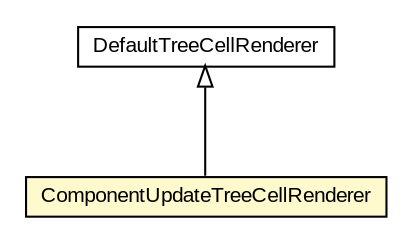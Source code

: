#!/usr/local/bin/dot
#
# Class diagram 
# Generated by UMLGraph version 5.3 (http://www.umlgraph.org/)
#

digraph G {
	edge [fontname="arial",fontsize=10,labelfontname="arial",labelfontsize=10];
	node [fontname="arial",fontsize=10,shape=plaintext];
	nodesep=0.25;
	ranksep=0.5;
	// context.arch.logging.ComponentUpdateTreeCellRenderer
	c127101 [label=<<table title="context.arch.logging.ComponentUpdateTreeCellRenderer" border="0" cellborder="1" cellspacing="0" cellpadding="2" port="p" bgcolor="lemonChiffon" href="./ComponentUpdateTreeCellRenderer.html">
		<tr><td><table border="0" cellspacing="0" cellpadding="1">
<tr><td align="center" balign="center"> ComponentUpdateTreeCellRenderer </td></tr>
		</table></td></tr>
		</table>>, fontname="arial", fontcolor="black", fontsize=10.0];
	//context.arch.logging.ComponentUpdateTreeCellRenderer extends javax.swing.tree.DefaultTreeCellRenderer
	c127204:p -> c127101:p [dir=back,arrowtail=empty];
	// javax.swing.tree.DefaultTreeCellRenderer
	c127204 [label=<<table title="javax.swing.tree.DefaultTreeCellRenderer" border="0" cellborder="1" cellspacing="0" cellpadding="2" port="p" href="http://java.sun.com/j2se/1.4.2/docs/api/javax/swing/tree/DefaultTreeCellRenderer.html">
		<tr><td><table border="0" cellspacing="0" cellpadding="1">
<tr><td align="center" balign="center"> DefaultTreeCellRenderer </td></tr>
		</table></td></tr>
		</table>>, fontname="arial", fontcolor="black", fontsize=10.0];
}

